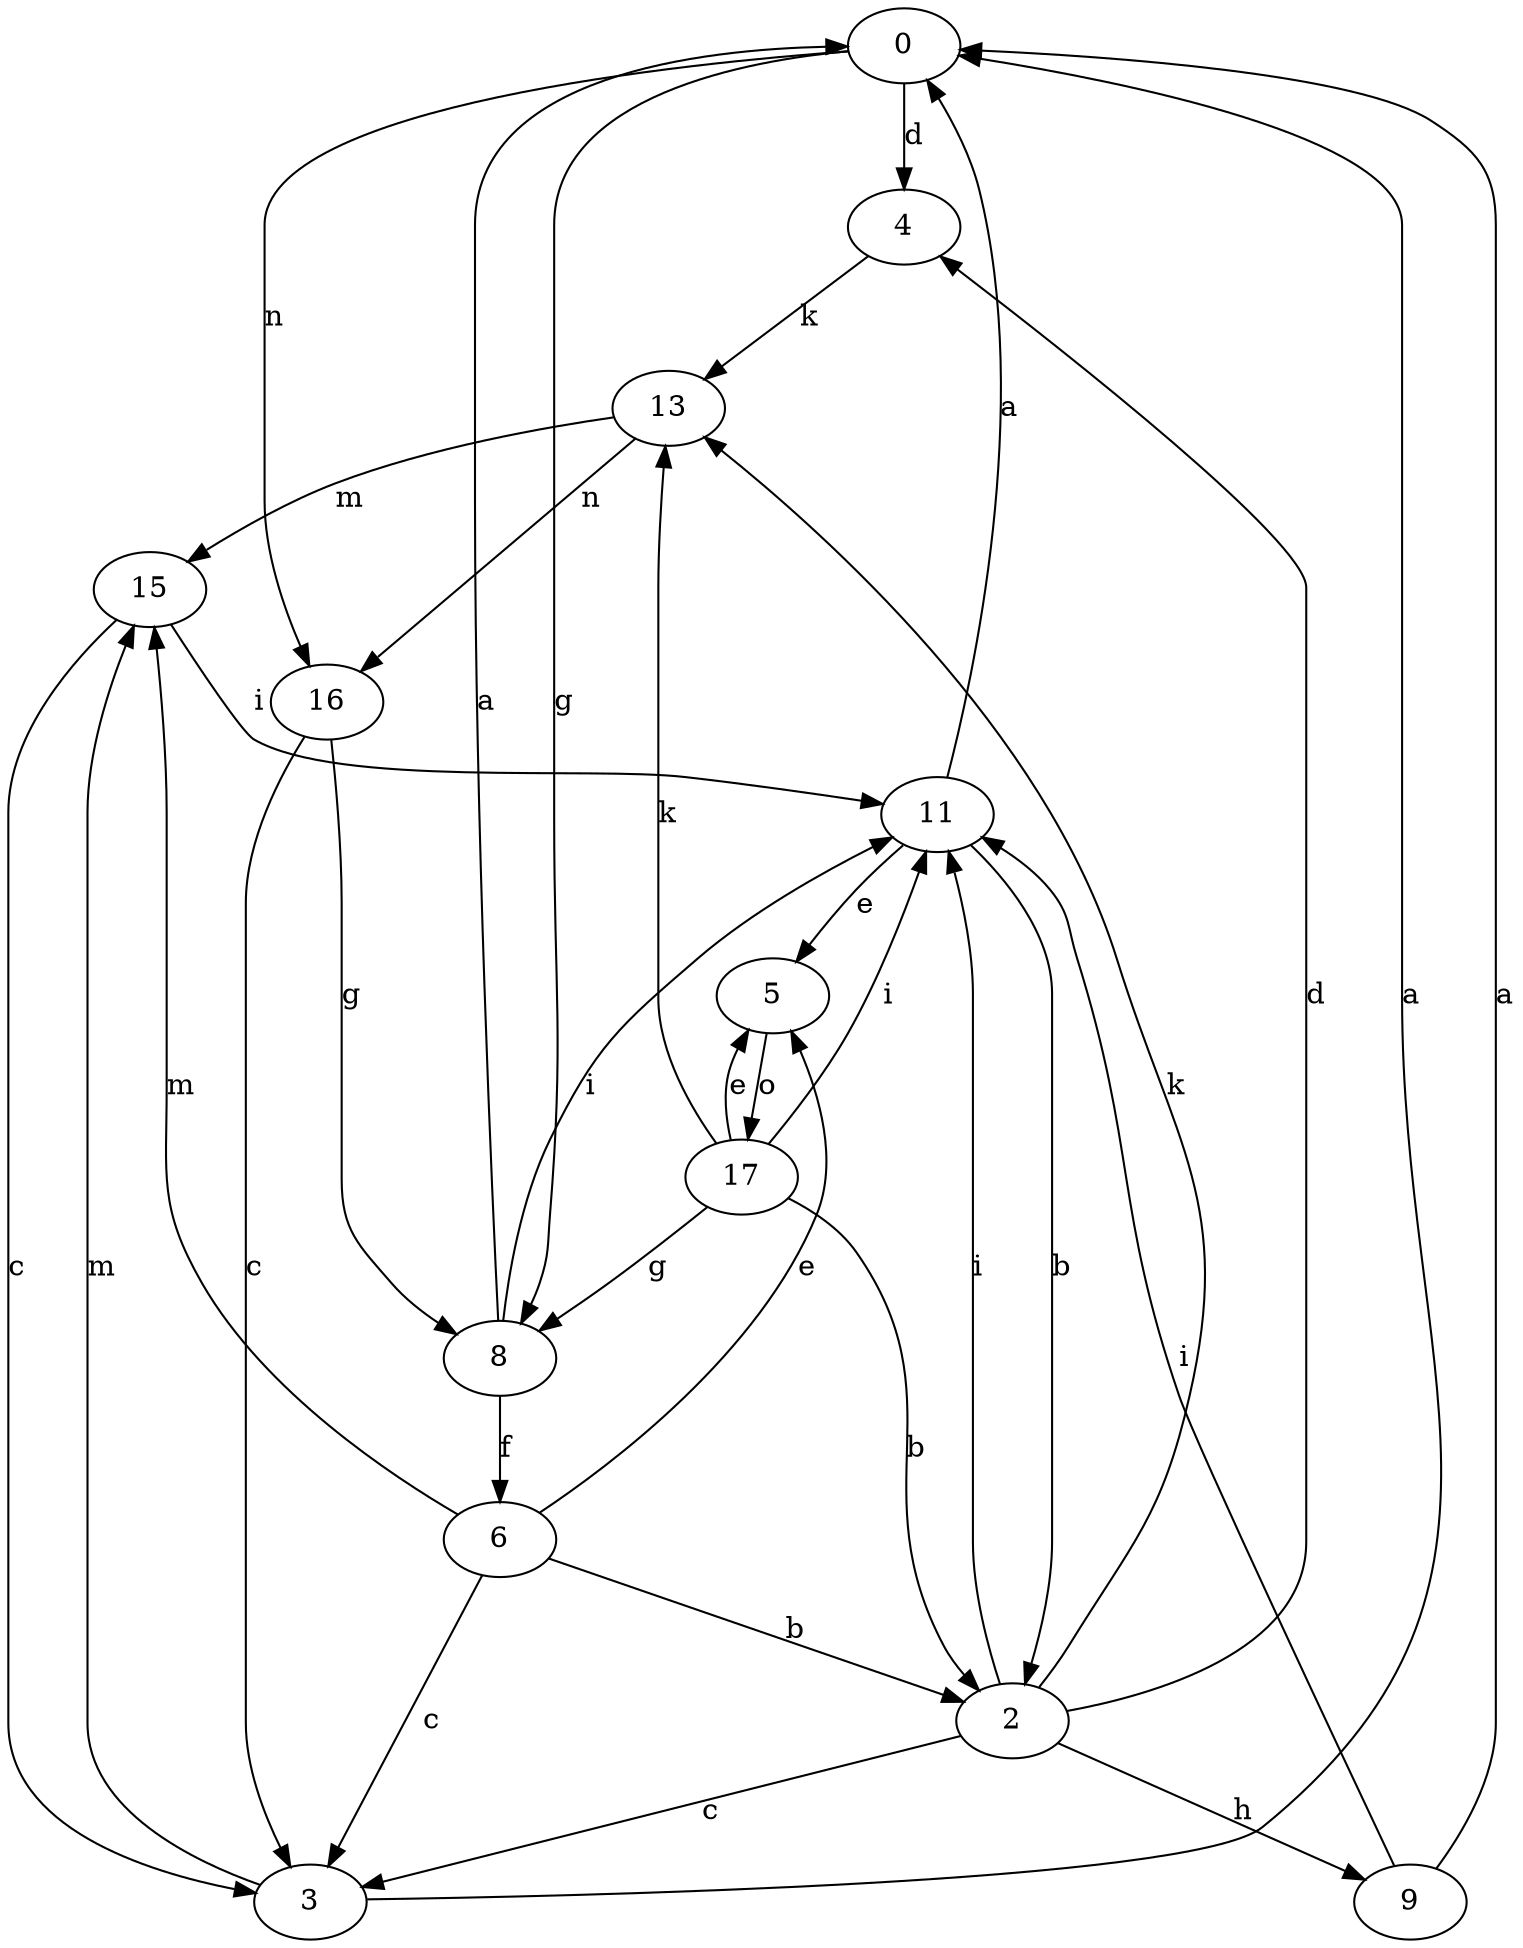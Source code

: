 strict digraph  {
0;
2;
3;
4;
5;
6;
8;
9;
11;
13;
15;
16;
17;
0 -> 4  [label=d];
0 -> 8  [label=g];
0 -> 16  [label=n];
2 -> 3  [label=c];
2 -> 4  [label=d];
2 -> 9  [label=h];
2 -> 11  [label=i];
2 -> 13  [label=k];
3 -> 0  [label=a];
3 -> 15  [label=m];
4 -> 13  [label=k];
5 -> 17  [label=o];
6 -> 2  [label=b];
6 -> 3  [label=c];
6 -> 5  [label=e];
6 -> 15  [label=m];
8 -> 0  [label=a];
8 -> 6  [label=f];
8 -> 11  [label=i];
9 -> 0  [label=a];
9 -> 11  [label=i];
11 -> 0  [label=a];
11 -> 2  [label=b];
11 -> 5  [label=e];
13 -> 15  [label=m];
13 -> 16  [label=n];
15 -> 3  [label=c];
15 -> 11  [label=i];
16 -> 3  [label=c];
16 -> 8  [label=g];
17 -> 2  [label=b];
17 -> 5  [label=e];
17 -> 8  [label=g];
17 -> 11  [label=i];
17 -> 13  [label=k];
}

